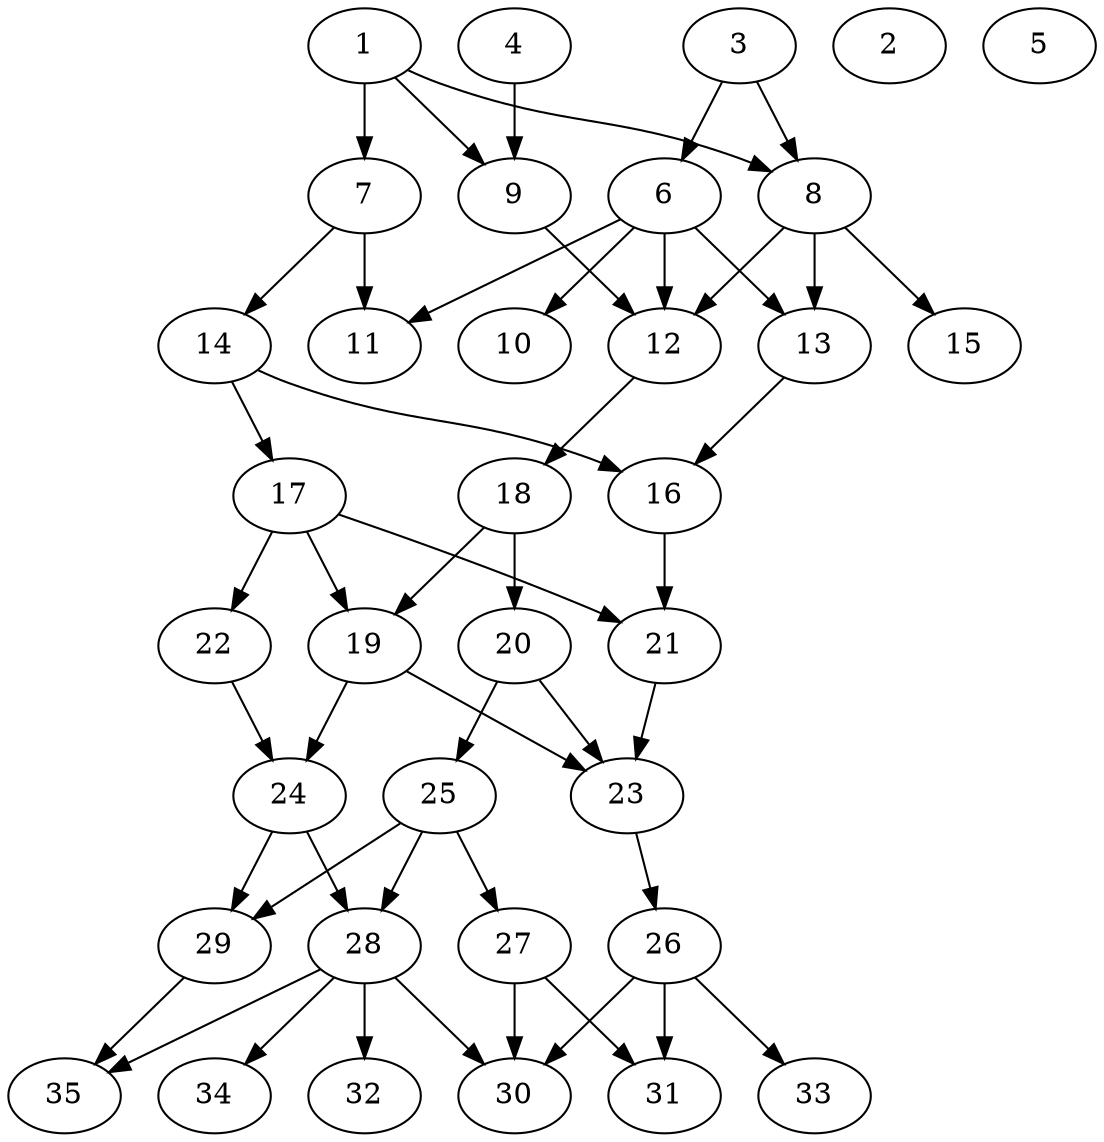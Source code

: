 // DAG automatically generated by daggen at Thu Oct  3 14:05:36 2019
// ./daggen --dot -n 35 --ccr 0.4 --fat 0.5 --regular 0.7 --density 0.6 --mindata 5242880 --maxdata 52428800 
digraph G {
  1 [size="43008000", alpha="0.12", expect_size="17203200"] 
  1 -> 7 [size ="17203200"]
  1 -> 8 [size ="17203200"]
  1 -> 9 [size ="17203200"]
  2 [size="14809600", alpha="0.20", expect_size="5923840"] 
  3 [size="54097920", alpha="0.13", expect_size="21639168"] 
  3 -> 6 [size ="21639168"]
  3 -> 8 [size ="21639168"]
  4 [size="122813440", alpha="0.02", expect_size="49125376"] 
  4 -> 9 [size ="49125376"]
  5 [size="49569280", alpha="0.19", expect_size="19827712"] 
  6 [size="17763840", alpha="0.12", expect_size="7105536"] 
  6 -> 10 [size ="7105536"]
  6 -> 11 [size ="7105536"]
  6 -> 12 [size ="7105536"]
  6 -> 13 [size ="7105536"]
  7 [size="94402560", alpha="0.14", expect_size="37761024"] 
  7 -> 11 [size ="37761024"]
  7 -> 14 [size ="37761024"]
  8 [size="117099520", alpha="0.05", expect_size="46839808"] 
  8 -> 12 [size ="46839808"]
  8 -> 13 [size ="46839808"]
  8 -> 15 [size ="46839808"]
  9 [size="57003520", alpha="0.07", expect_size="22801408"] 
  9 -> 12 [size ="22801408"]
  10 [size="80437760", alpha="0.12", expect_size="32175104"] 
  11 [size="80056320", alpha="0.15", expect_size="32022528"] 
  12 [size="30266880", alpha="0.10", expect_size="12106752"] 
  12 -> 18 [size ="12106752"]
  13 [size="27980800", alpha="0.19", expect_size="11192320"] 
  13 -> 16 [size ="11192320"]
  14 [size="104391680", alpha="0.02", expect_size="41756672"] 
  14 -> 16 [size ="41756672"]
  14 -> 17 [size ="41756672"]
  15 [size="117440000", alpha="0.03", expect_size="46976000"] 
  16 [size="114007040", alpha="0.07", expect_size="45602816"] 
  16 -> 21 [size ="45602816"]
  17 [size="66094080", alpha="0.09", expect_size="26437632"] 
  17 -> 19 [size ="26437632"]
  17 -> 21 [size ="26437632"]
  17 -> 22 [size ="26437632"]
  18 [size="30179840", alpha="0.11", expect_size="12071936"] 
  18 -> 19 [size ="12071936"]
  18 -> 20 [size ="12071936"]
  19 [size="62174720", alpha="0.10", expect_size="24869888"] 
  19 -> 23 [size ="24869888"]
  19 -> 24 [size ="24869888"]
  20 [size="105922560", alpha="0.12", expect_size="42369024"] 
  20 -> 23 [size ="42369024"]
  20 -> 25 [size ="42369024"]
  21 [size="59893760", alpha="0.19", expect_size="23957504"] 
  21 -> 23 [size ="23957504"]
  22 [size="32747520", alpha="0.06", expect_size="13099008"] 
  22 -> 24 [size ="13099008"]
  23 [size="94581760", alpha="0.00", expect_size="37832704"] 
  23 -> 26 [size ="37832704"]
  24 [size="91463680", alpha="0.13", expect_size="36585472"] 
  24 -> 28 [size ="36585472"]
  24 -> 29 [size ="36585472"]
  25 [size="100741120", alpha="0.12", expect_size="40296448"] 
  25 -> 27 [size ="40296448"]
  25 -> 28 [size ="40296448"]
  25 -> 29 [size ="40296448"]
  26 [size="115773440", alpha="0.12", expect_size="46309376"] 
  26 -> 30 [size ="46309376"]
  26 -> 31 [size ="46309376"]
  26 -> 33 [size ="46309376"]
  27 [size="39641600", alpha="0.05", expect_size="15856640"] 
  27 -> 30 [size ="15856640"]
  27 -> 31 [size ="15856640"]
  28 [size="92669440", alpha="0.16", expect_size="37067776"] 
  28 -> 30 [size ="37067776"]
  28 -> 32 [size ="37067776"]
  28 -> 34 [size ="37067776"]
  28 -> 35 [size ="37067776"]
  29 [size="39221760", alpha="0.15", expect_size="15688704"] 
  29 -> 35 [size ="15688704"]
  30 [size="99123200", alpha="0.05", expect_size="39649280"] 
  31 [size="51916800", alpha="0.06", expect_size="20766720"] 
  32 [size="45470720", alpha="0.10", expect_size="18188288"] 
  33 [size="81489920", alpha="0.17", expect_size="32595968"] 
  34 [size="83002880", alpha="0.19", expect_size="33201152"] 
  35 [size="41748480", alpha="0.19", expect_size="16699392"] 
}
